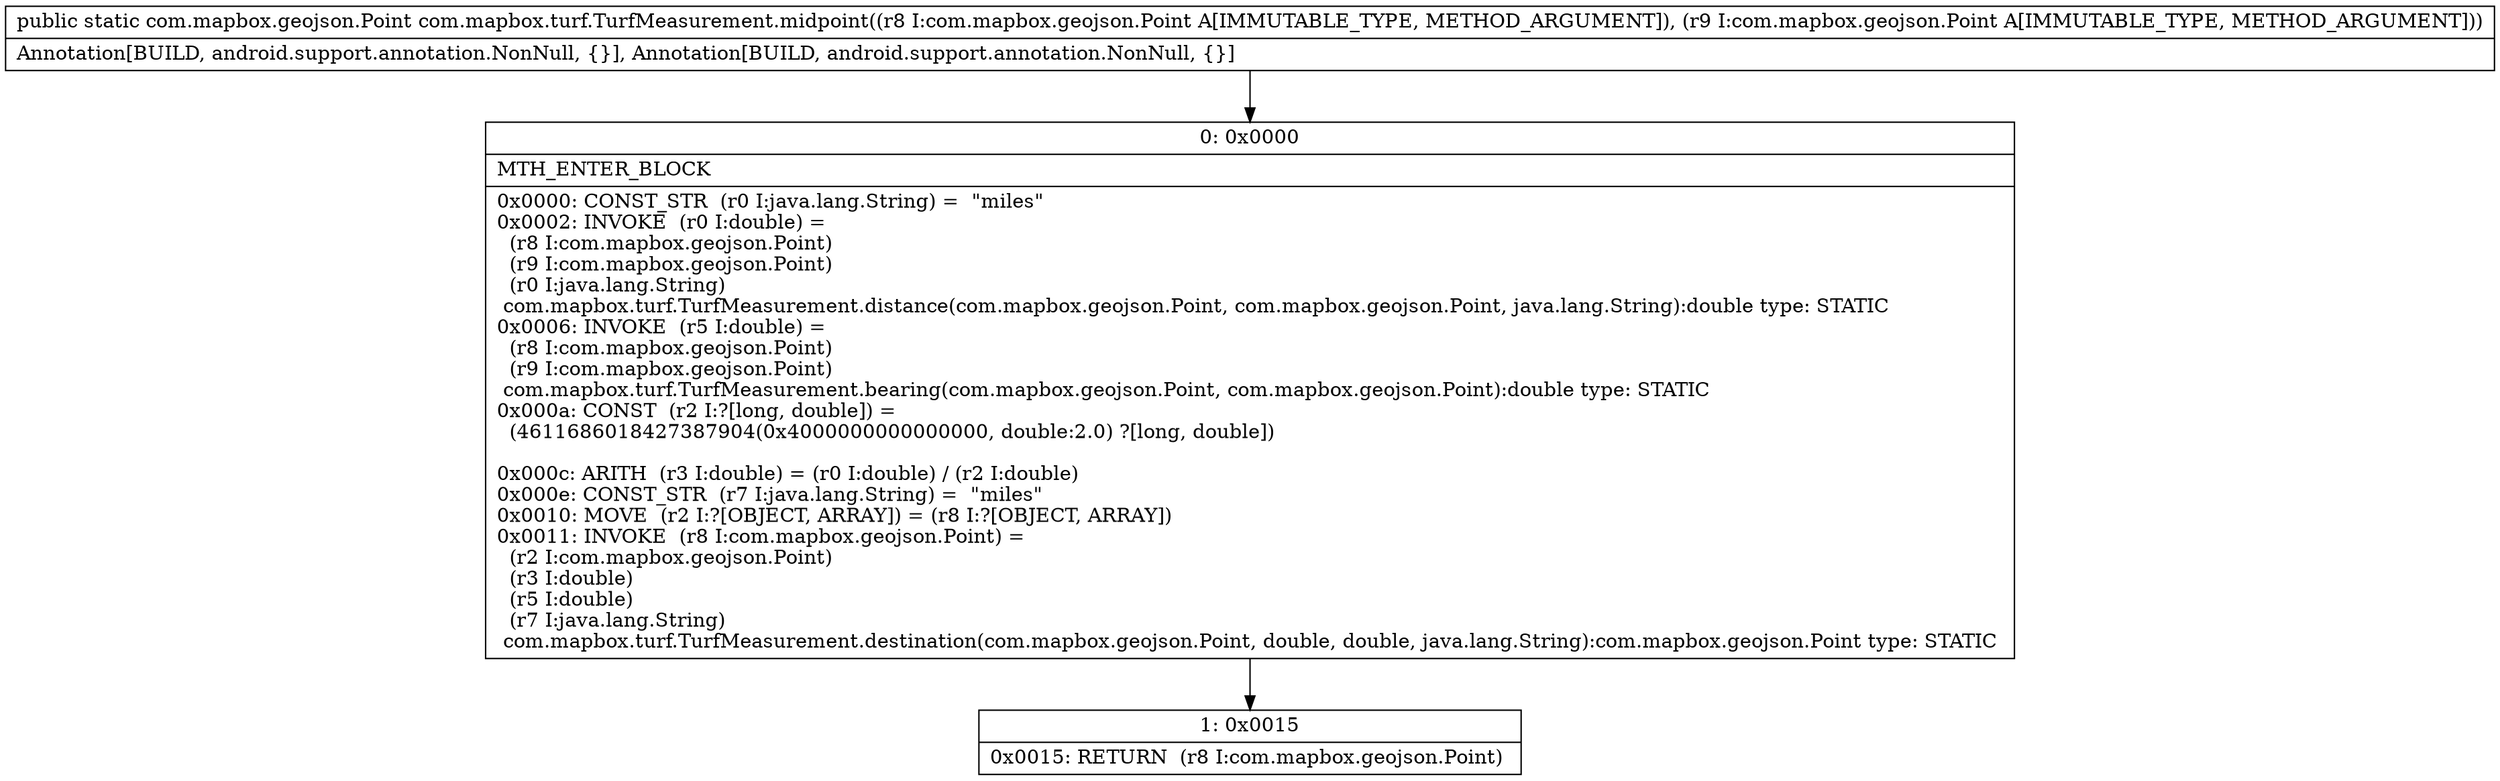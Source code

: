 digraph "CFG forcom.mapbox.turf.TurfMeasurement.midpoint(Lcom\/mapbox\/geojson\/Point;Lcom\/mapbox\/geojson\/Point;)Lcom\/mapbox\/geojson\/Point;" {
Node_0 [shape=record,label="{0\:\ 0x0000|MTH_ENTER_BLOCK\l|0x0000: CONST_STR  (r0 I:java.lang.String) =  \"miles\" \l0x0002: INVOKE  (r0 I:double) = \l  (r8 I:com.mapbox.geojson.Point)\l  (r9 I:com.mapbox.geojson.Point)\l  (r0 I:java.lang.String)\l com.mapbox.turf.TurfMeasurement.distance(com.mapbox.geojson.Point, com.mapbox.geojson.Point, java.lang.String):double type: STATIC \l0x0006: INVOKE  (r5 I:double) = \l  (r8 I:com.mapbox.geojson.Point)\l  (r9 I:com.mapbox.geojson.Point)\l com.mapbox.turf.TurfMeasurement.bearing(com.mapbox.geojson.Point, com.mapbox.geojson.Point):double type: STATIC \l0x000a: CONST  (r2 I:?[long, double]) = \l  (4611686018427387904(0x4000000000000000, double:2.0) ?[long, double])\l \l0x000c: ARITH  (r3 I:double) = (r0 I:double) \/ (r2 I:double) \l0x000e: CONST_STR  (r7 I:java.lang.String) =  \"miles\" \l0x0010: MOVE  (r2 I:?[OBJECT, ARRAY]) = (r8 I:?[OBJECT, ARRAY]) \l0x0011: INVOKE  (r8 I:com.mapbox.geojson.Point) = \l  (r2 I:com.mapbox.geojson.Point)\l  (r3 I:double)\l  (r5 I:double)\l  (r7 I:java.lang.String)\l com.mapbox.turf.TurfMeasurement.destination(com.mapbox.geojson.Point, double, double, java.lang.String):com.mapbox.geojson.Point type: STATIC \l}"];
Node_1 [shape=record,label="{1\:\ 0x0015|0x0015: RETURN  (r8 I:com.mapbox.geojson.Point) \l}"];
MethodNode[shape=record,label="{public static com.mapbox.geojson.Point com.mapbox.turf.TurfMeasurement.midpoint((r8 I:com.mapbox.geojson.Point A[IMMUTABLE_TYPE, METHOD_ARGUMENT]), (r9 I:com.mapbox.geojson.Point A[IMMUTABLE_TYPE, METHOD_ARGUMENT]))  | Annotation[BUILD, android.support.annotation.NonNull, \{\}], Annotation[BUILD, android.support.annotation.NonNull, \{\}]\l}"];
MethodNode -> Node_0;
Node_0 -> Node_1;
}


